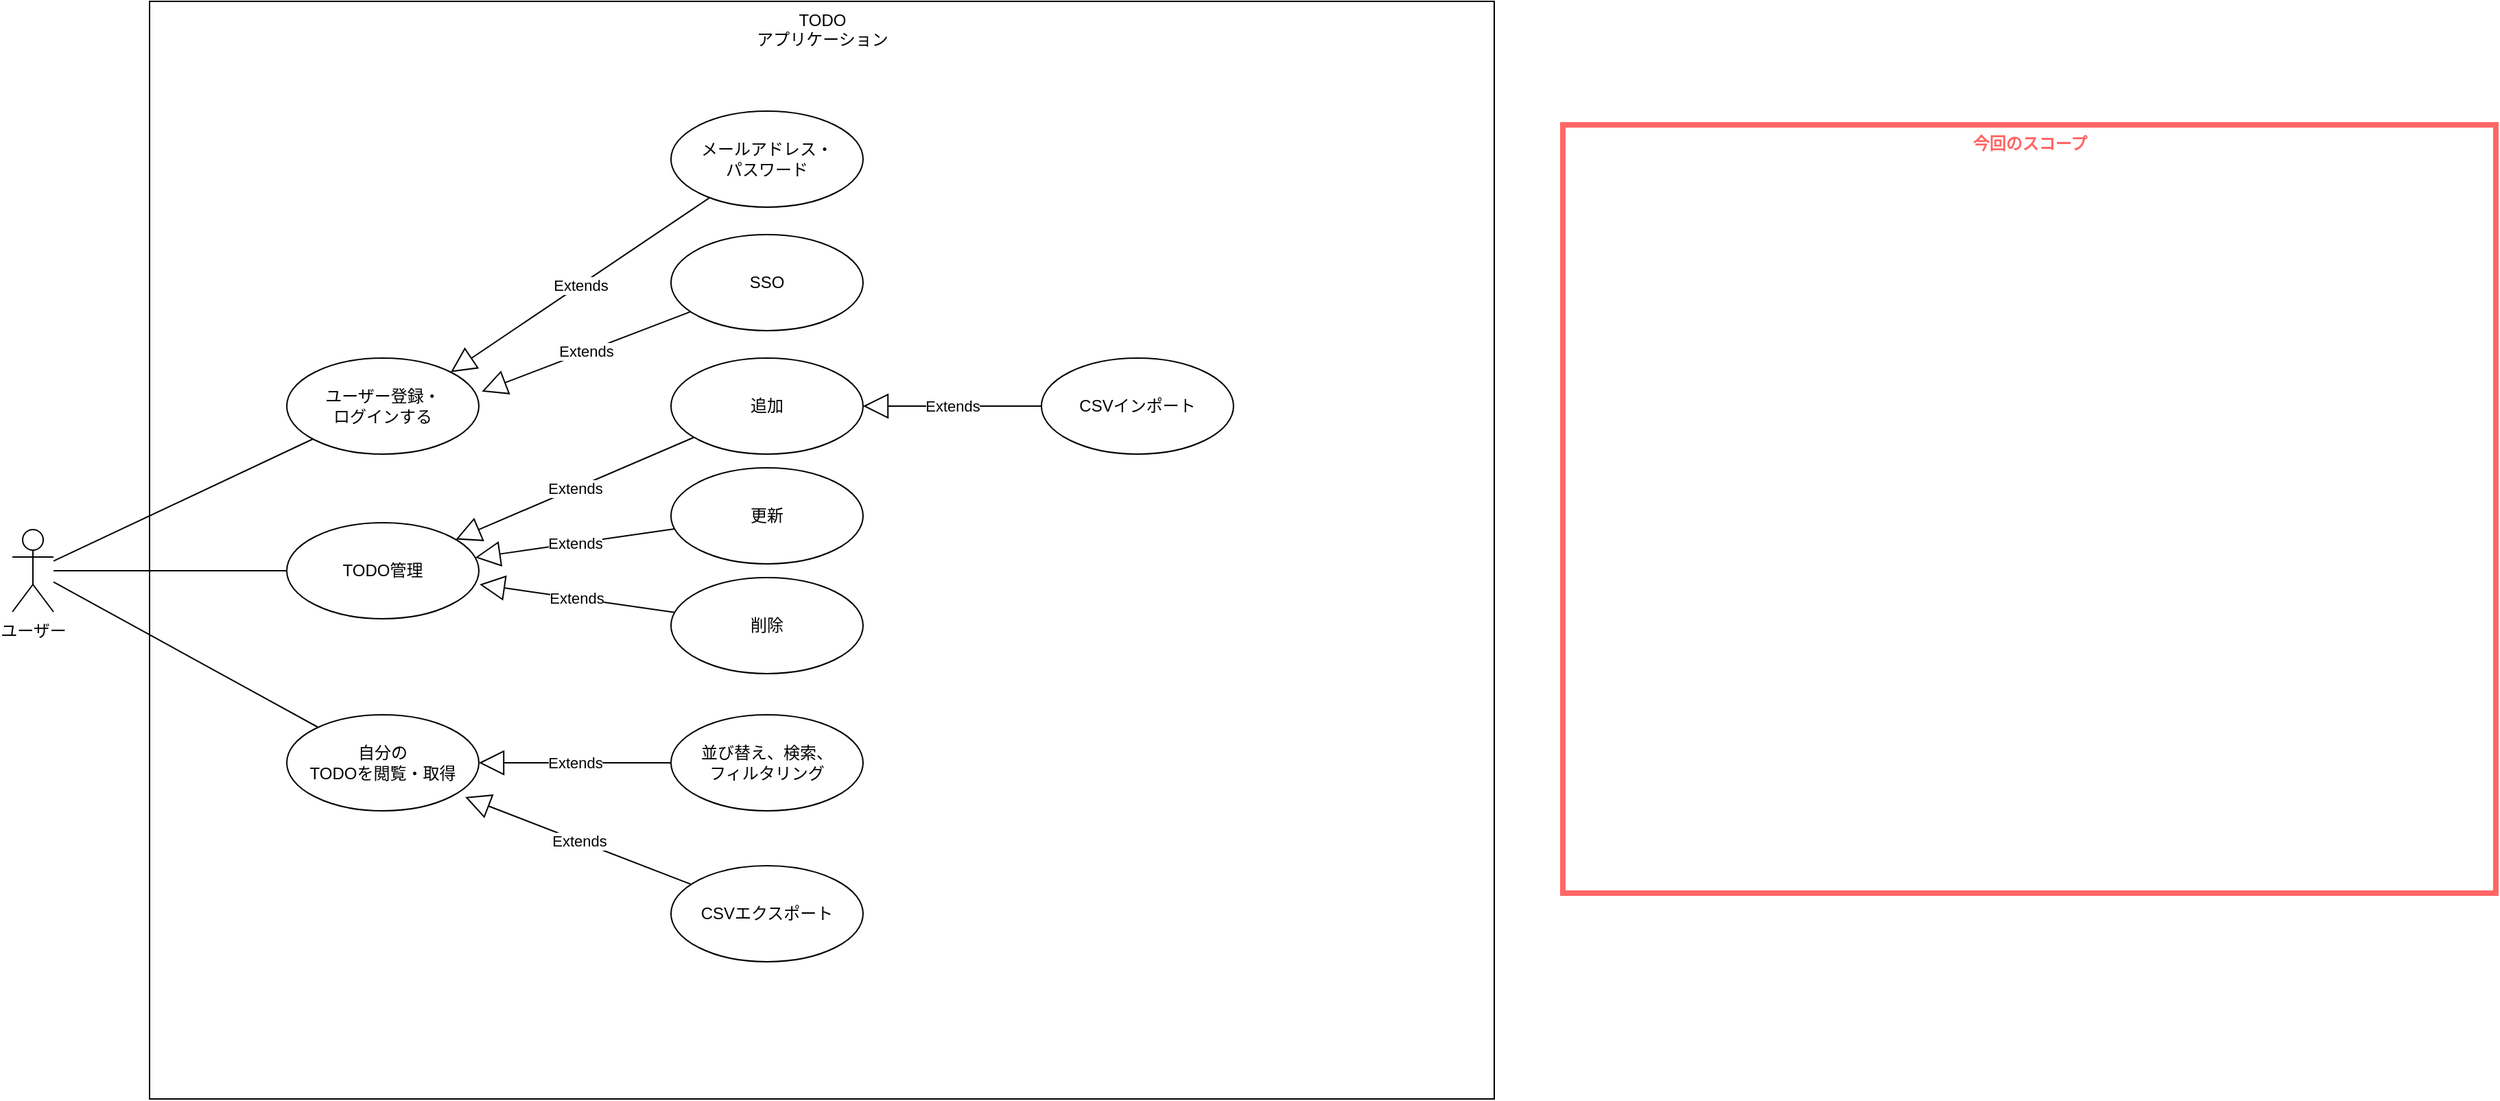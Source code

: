 <mxfile>
    <diagram id="yrFKpJYf7vNWSQ8hbHw7" name="ページ1">
        <mxGraphModel dx="1799" dy="2268" grid="1" gridSize="10" guides="1" tooltips="1" connect="1" arrows="1" fold="1" page="1" pageScale="1" pageWidth="827" pageHeight="1169" math="0" shadow="0">
            <root>
                <mxCell id="0"/>
                <mxCell id="1" parent="0"/>
                <mxCell id="2" value="TODO&lt;br&gt;アプリケーション" style="html=1;fillColor=none;verticalAlign=top;" parent="1" vertex="1">
                    <mxGeometry x="180" y="-100" width="980" height="800" as="geometry"/>
                </mxCell>
                <mxCell id="3" value="ユーザー" style="shape=umlActor;verticalLabelPosition=bottom;verticalAlign=top;html=1;fillColor=default;" parent="1" vertex="1">
                    <mxGeometry x="80" y="285" width="30" height="60" as="geometry"/>
                </mxCell>
                <mxCell id="4" value="TODO管理" style="ellipse;whiteSpace=wrap;html=1;fillColor=default;" parent="1" vertex="1">
                    <mxGeometry x="280" y="280" width="140" height="70" as="geometry"/>
                </mxCell>
                <mxCell id="7" value="自分の&lt;br&gt;TODOを閲覧・取得" style="ellipse;whiteSpace=wrap;html=1;fillColor=default;" parent="1" vertex="1">
                    <mxGeometry x="280" y="420" width="140" height="70" as="geometry"/>
                </mxCell>
                <mxCell id="8" value="ユーザー登録・&lt;br&gt;ログインする" style="ellipse;whiteSpace=wrap;html=1;fillColor=default;" parent="1" vertex="1">
                    <mxGeometry x="280" y="160" width="140" height="70" as="geometry"/>
                </mxCell>
                <mxCell id="9" value="更新" style="ellipse;whiteSpace=wrap;html=1;fillColor=default;" parent="1" vertex="1">
                    <mxGeometry x="560" y="240" width="140" height="70" as="geometry"/>
                </mxCell>
                <mxCell id="10" value="並び替え、検索、&lt;br&gt;フィルタリング" style="ellipse;whiteSpace=wrap;html=1;fillColor=default;" parent="1" vertex="1">
                    <mxGeometry x="560" y="420" width="140" height="70" as="geometry"/>
                </mxCell>
                <mxCell id="12" value="Extends" style="endArrow=block;endSize=16;endFill=0;html=1;" parent="1" source="9" target="4" edge="1">
                    <mxGeometry width="160" relative="1" as="geometry">
                        <mxPoint x="330" y="260" as="sourcePoint"/>
                        <mxPoint x="490" y="260" as="targetPoint"/>
                    </mxGeometry>
                </mxCell>
                <mxCell id="13" value="Extends" style="endArrow=block;endSize=16;endFill=0;html=1;entryX=1;entryY=0.5;entryDx=0;entryDy=0;" parent="1" source="10" target="7" edge="1">
                    <mxGeometry width="160" relative="1" as="geometry">
                        <mxPoint x="560.048" y="288.705" as="sourcePoint"/>
                        <mxPoint x="449.944" y="286.399" as="targetPoint"/>
                    </mxGeometry>
                </mxCell>
                <mxCell id="15" value="" style="endArrow=none;html=1;" parent="1" source="3" target="8" edge="1">
                    <mxGeometry relative="1" as="geometry">
                        <mxPoint x="330" y="310" as="sourcePoint"/>
                        <mxPoint x="490" y="310" as="targetPoint"/>
                    </mxGeometry>
                </mxCell>
                <mxCell id="18" value="" style="endArrow=none;html=1;" parent="1" source="3" target="4" edge="1">
                    <mxGeometry relative="1" as="geometry">
                        <mxPoint x="140" y="273.571" as="sourcePoint"/>
                        <mxPoint x="316.852" y="197.778" as="targetPoint"/>
                    </mxGeometry>
                </mxCell>
                <mxCell id="19" value="" style="endArrow=none;html=1;" parent="1" source="3" target="7" edge="1">
                    <mxGeometry relative="1" as="geometry">
                        <mxPoint x="140" y="280.294" as="sourcePoint"/>
                        <mxPoint x="310.054" y="283.629" as="targetPoint"/>
                    </mxGeometry>
                </mxCell>
                <mxCell id="22" value="今回のスコープ" style="html=1;fillColor=none;verticalAlign=top;strokeColor=#FF6666;strokeWidth=4;fontColor=#FF6666;fontStyle=1" parent="1" vertex="1">
                    <mxGeometry x="1210" y="-10" width="680" height="560" as="geometry"/>
                </mxCell>
                <mxCell id="25" value="削除" style="ellipse;whiteSpace=wrap;html=1;fillColor=default;" vertex="1" parent="1">
                    <mxGeometry x="560" y="320" width="140" height="70" as="geometry"/>
                </mxCell>
                <mxCell id="26" value="Extends" style="endArrow=block;endSize=16;endFill=0;html=1;entryX=1.004;entryY=0.642;entryDx=0;entryDy=0;entryPerimeter=0;" edge="1" parent="1" source="25" target="4">
                    <mxGeometry width="160" relative="1" as="geometry">
                        <mxPoint x="340" y="270" as="sourcePoint"/>
                        <mxPoint x="430" y="325.0" as="targetPoint"/>
                    </mxGeometry>
                </mxCell>
                <mxCell id="27" value="追加" style="ellipse;whiteSpace=wrap;html=1;fillColor=default;" vertex="1" parent="1">
                    <mxGeometry x="560" y="160" width="140" height="70" as="geometry"/>
                </mxCell>
                <mxCell id="28" value="Extends" style="endArrow=block;endSize=16;endFill=0;html=1;" edge="1" parent="1" source="27" target="4">
                    <mxGeometry width="160" relative="1" as="geometry">
                        <mxPoint x="330" y="200" as="sourcePoint"/>
                        <mxPoint x="420" y="255.0" as="targetPoint"/>
                    </mxGeometry>
                </mxCell>
                <mxCell id="29" value="CSVインポート" style="ellipse;whiteSpace=wrap;html=1;fillColor=default;" vertex="1" parent="1">
                    <mxGeometry x="830" y="160" width="140" height="70" as="geometry"/>
                </mxCell>
                <mxCell id="30" value="Extends" style="endArrow=block;endSize=16;endFill=0;html=1;" edge="1" parent="1" source="29">
                    <mxGeometry width="160" relative="1" as="geometry">
                        <mxPoint x="610" y="140" as="sourcePoint"/>
                        <mxPoint x="700" y="195.0" as="targetPoint"/>
                    </mxGeometry>
                </mxCell>
                <mxCell id="34" value="メールアドレス・&lt;br&gt;パスワード" style="ellipse;whiteSpace=wrap;html=1;fillColor=default;" vertex="1" parent="1">
                    <mxGeometry x="560" y="-20" width="140" height="70" as="geometry"/>
                </mxCell>
                <mxCell id="35" value="Extends" style="endArrow=block;endSize=16;endFill=0;html=1;entryX=1;entryY=0;entryDx=0;entryDy=0;" edge="1" parent="1" source="34" target="8">
                    <mxGeometry width="160" relative="1" as="geometry">
                        <mxPoint x="260" as="sourcePoint"/>
                        <mxPoint x="330" y="110.0" as="targetPoint"/>
                    </mxGeometry>
                </mxCell>
                <mxCell id="36" value="SSO" style="ellipse;whiteSpace=wrap;html=1;fillColor=default;" vertex="1" parent="1">
                    <mxGeometry x="560" y="70" width="140" height="70" as="geometry"/>
                </mxCell>
                <mxCell id="37" value="Extends" style="endArrow=block;endSize=16;endFill=0;html=1;entryX=1.015;entryY=0.349;entryDx=0;entryDy=0;entryPerimeter=0;" edge="1" parent="1" source="36" target="8">
                    <mxGeometry width="160" relative="1" as="geometry">
                        <mxPoint x="324" y="30" as="sourcePoint"/>
                        <mxPoint x="414" y="190.0" as="targetPoint"/>
                    </mxGeometry>
                </mxCell>
                <mxCell id="38" value="CSVエクスポート" style="ellipse;whiteSpace=wrap;html=1;fillColor=default;" vertex="1" parent="1">
                    <mxGeometry x="560" y="530" width="140" height="70" as="geometry"/>
                </mxCell>
                <mxCell id="39" value="Extends" style="endArrow=block;endSize=16;endFill=0;html=1;entryX=0.929;entryY=0.857;entryDx=0;entryDy=0;entryPerimeter=0;" edge="1" parent="1" source="38" target="7">
                    <mxGeometry width="160" relative="1" as="geometry">
                        <mxPoint x="560.048" y="398.705" as="sourcePoint"/>
                        <mxPoint x="420" y="565" as="targetPoint"/>
                    </mxGeometry>
                </mxCell>
            </root>
        </mxGraphModel>
    </diagram>
</mxfile>
